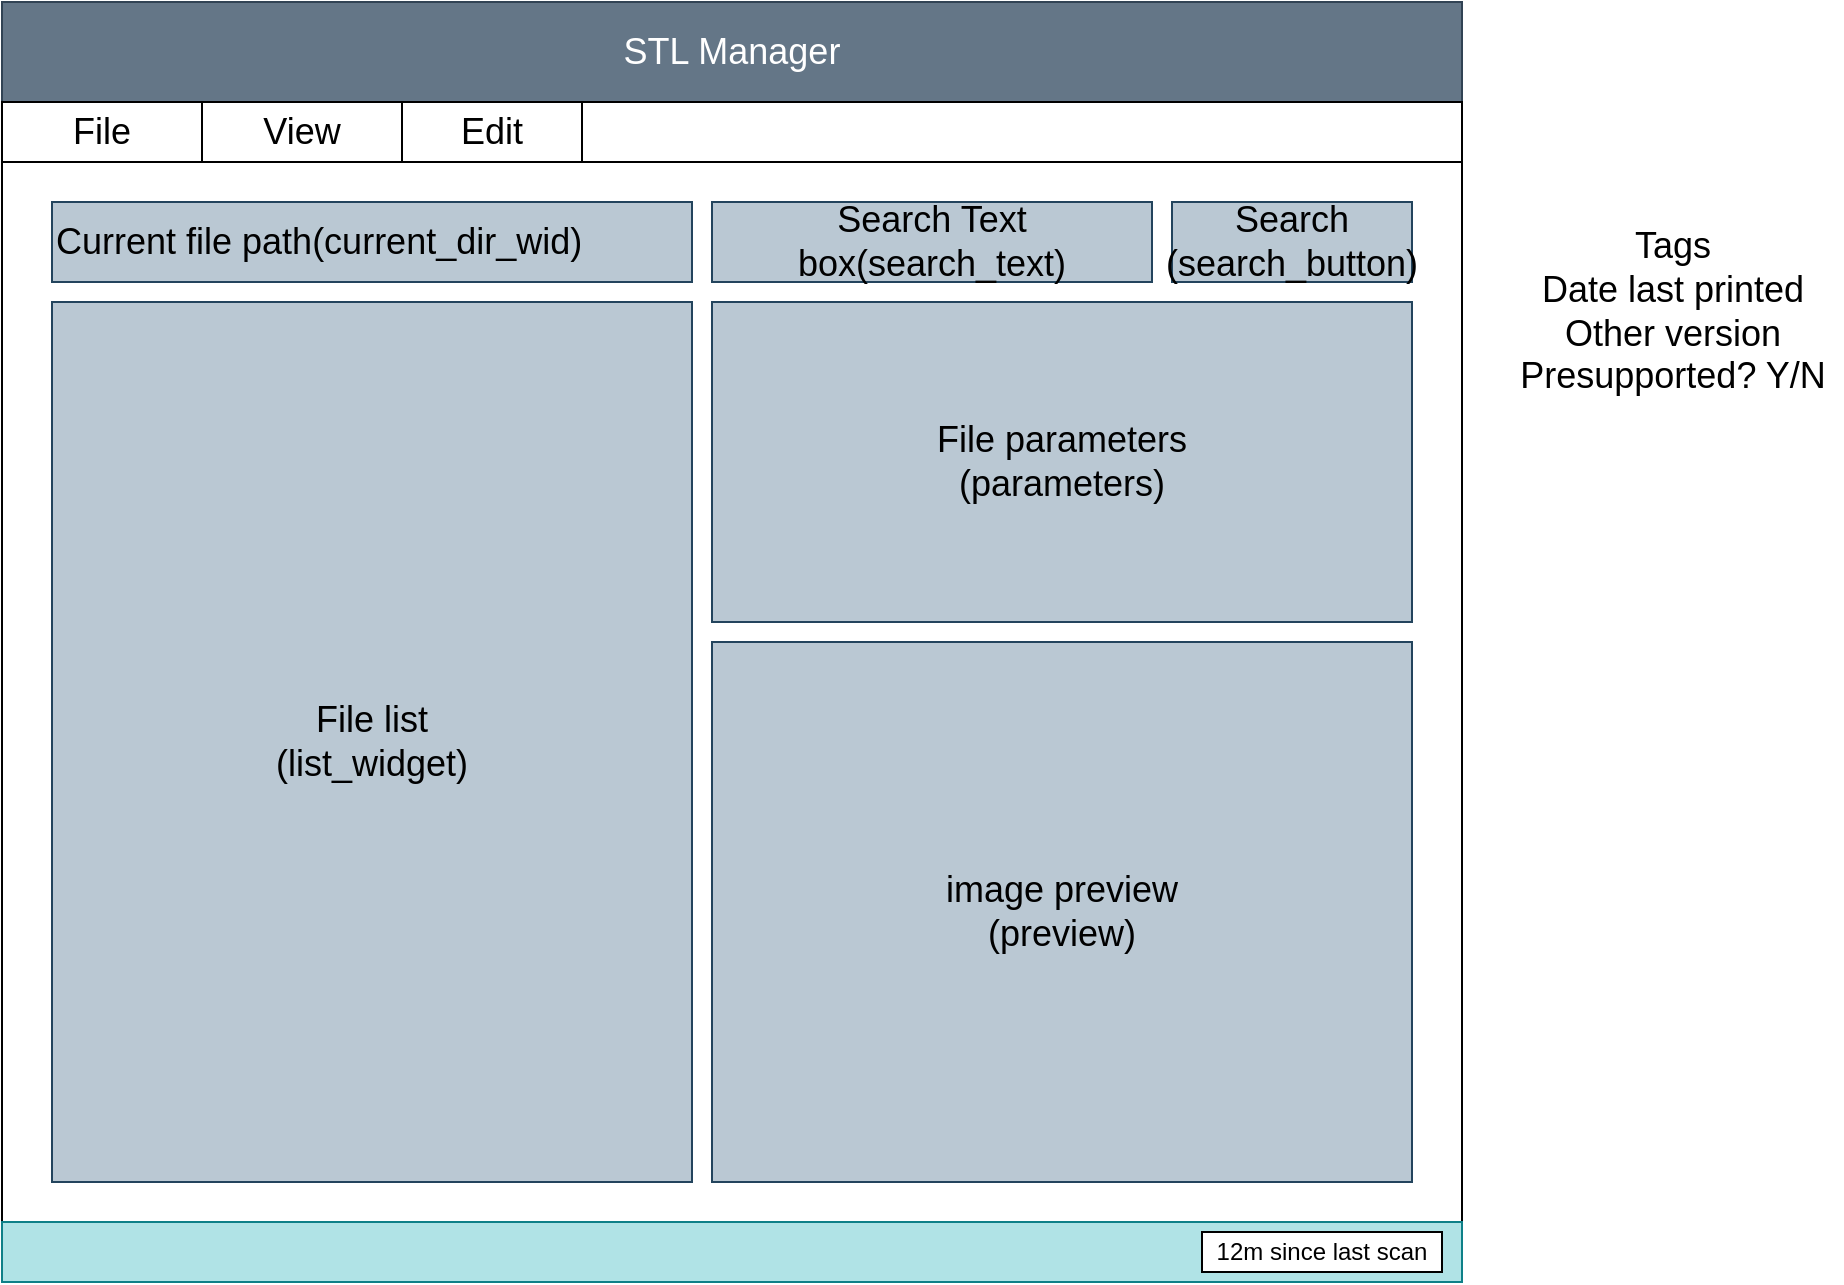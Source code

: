 <mxfile version="22.1.11" type="device">
  <diagram id="xn7x9uw3wcWnhvxqpjB6" name="Page-1">
    <mxGraphModel dx="1434" dy="838" grid="1" gridSize="10" guides="1" tooltips="1" connect="1" arrows="1" fold="1" page="1" pageScale="1" pageWidth="850" pageHeight="1100" math="0" shadow="0">
      <root>
        <mxCell id="0" />
        <mxCell id="1" parent="0" />
        <mxCell id="pqbkDoGcQxDP3CVNGBb_-1" value="" style="rounded=0;whiteSpace=wrap;html=1;" parent="1" vertex="1">
          <mxGeometry x="30" y="100" width="730" height="640" as="geometry" />
        </mxCell>
        <mxCell id="pqbkDoGcQxDP3CVNGBb_-2" value="&lt;font style=&quot;font-size: 18px;&quot;&gt;STL Manager&lt;/font&gt;" style="rounded=0;whiteSpace=wrap;html=1;fillColor=#647687;fontColor=#ffffff;strokeColor=#314354;" parent="1" vertex="1">
          <mxGeometry x="30" y="100" width="730" height="50" as="geometry" />
        </mxCell>
        <mxCell id="pqbkDoGcQxDP3CVNGBb_-3" value="File list&lt;br&gt;(list_widget)" style="rounded=0;whiteSpace=wrap;html=1;fontSize=18;fillColor=#bac8d3;strokeColor=#23445d;" parent="1" vertex="1">
          <mxGeometry x="55" y="250" width="320" height="440" as="geometry" />
        </mxCell>
        <mxCell id="pqbkDoGcQxDP3CVNGBb_-4" value="Current file path(current_dir_wid)" style="rounded=0;whiteSpace=wrap;html=1;fontSize=18;align=left;fillColor=#bac8d3;strokeColor=#23445d;" parent="1" vertex="1">
          <mxGeometry x="55" y="200" width="320" height="40" as="geometry" />
        </mxCell>
        <mxCell id="pqbkDoGcQxDP3CVNGBb_-5" value="File parameters&lt;br&gt;(parameters)" style="rounded=0;whiteSpace=wrap;html=1;fontSize=18;fillColor=#bac8d3;strokeColor=#23445d;" parent="1" vertex="1">
          <mxGeometry x="385" y="250" width="350" height="160" as="geometry" />
        </mxCell>
        <mxCell id="pqbkDoGcQxDP3CVNGBb_-6" value="image preview&lt;br&gt;(preview)" style="rounded=0;whiteSpace=wrap;html=1;fontSize=18;fillColor=#bac8d3;strokeColor=#23445d;" parent="1" vertex="1">
          <mxGeometry x="385" y="420" width="350" height="270" as="geometry" />
        </mxCell>
        <mxCell id="pqbkDoGcQxDP3CVNGBb_-7" value="Search Text box(search_text)" style="rounded=0;whiteSpace=wrap;html=1;fontSize=18;fillColor=#bac8d3;strokeColor=#23445d;" parent="1" vertex="1">
          <mxGeometry x="385" y="200" width="220" height="40" as="geometry" />
        </mxCell>
        <mxCell id="pqbkDoGcQxDP3CVNGBb_-8" value="Tags&lt;br&gt;Date last printed&lt;br&gt;Other version&lt;br&gt;Presupported? Y/N" style="text;html=1;align=center;verticalAlign=middle;resizable=0;points=[];autosize=1;strokeColor=none;fillColor=none;fontSize=18;" parent="1" vertex="1">
          <mxGeometry x="780" y="210" width="170" height="90" as="geometry" />
        </mxCell>
        <mxCell id="pqbkDoGcQxDP3CVNGBb_-9" value="Search&lt;br&gt;(search_button)" style="rounded=0;whiteSpace=wrap;html=1;fontSize=18;fillColor=#bac8d3;strokeColor=#23445d;" parent="1" vertex="1">
          <mxGeometry x="615" y="200" width="120" height="40" as="geometry" />
        </mxCell>
        <mxCell id="pqbkDoGcQxDP3CVNGBb_-10" value="" style="rounded=0;whiteSpace=wrap;html=1;fontSize=18;" parent="1" vertex="1">
          <mxGeometry x="30" y="150" width="730" height="30" as="geometry" />
        </mxCell>
        <mxCell id="pqbkDoGcQxDP3CVNGBb_-11" value="File" style="rounded=0;whiteSpace=wrap;html=1;fontSize=18;" parent="1" vertex="1">
          <mxGeometry x="30" y="150" width="100" height="30" as="geometry" />
        </mxCell>
        <mxCell id="pqbkDoGcQxDP3CVNGBb_-12" value="View" style="rounded=0;whiteSpace=wrap;html=1;fontSize=18;" parent="1" vertex="1">
          <mxGeometry x="130" y="150" width="100" height="30" as="geometry" />
        </mxCell>
        <mxCell id="pqbkDoGcQxDP3CVNGBb_-13" value="Edit" style="rounded=0;whiteSpace=wrap;html=1;fontSize=18;" parent="1" vertex="1">
          <mxGeometry x="230" y="150" width="90" height="30" as="geometry" />
        </mxCell>
        <mxCell id="4s0gwBIxpT2jCFuYGQjw-1" value="" style="rounded=0;whiteSpace=wrap;html=1;fillColor=#b0e3e6;strokeColor=#0e8088;" vertex="1" parent="1">
          <mxGeometry x="30" y="710" width="730" height="30" as="geometry" />
        </mxCell>
        <mxCell id="4s0gwBIxpT2jCFuYGQjw-2" value="12m since last scan" style="rounded=0;whiteSpace=wrap;html=1;" vertex="1" parent="1">
          <mxGeometry x="630" y="715" width="120" height="20" as="geometry" />
        </mxCell>
      </root>
    </mxGraphModel>
  </diagram>
</mxfile>
